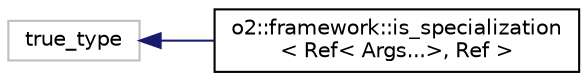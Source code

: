 digraph "Graphical Class Hierarchy"
{
 // INTERACTIVE_SVG=YES
  bgcolor="transparent";
  edge [fontname="Helvetica",fontsize="10",labelfontname="Helvetica",labelfontsize="10"];
  node [fontname="Helvetica",fontsize="10",shape=record];
  rankdir="LR";
  Node1 [label="true_type",height=0.2,width=0.4,color="grey75"];
  Node1 -> Node2 [dir="back",color="midnightblue",fontsize="10",style="solid",fontname="Helvetica"];
  Node2 [label="o2::framework::is_specialization\l\< Ref\< Args...\>, Ref \>",height=0.2,width=0.4,color="black",URL="$da/d1e/structo2_1_1framework_1_1is__specialization_3_01Ref_3_01Args_8_8_8_4_00_01Ref_01_4.html"];
}
